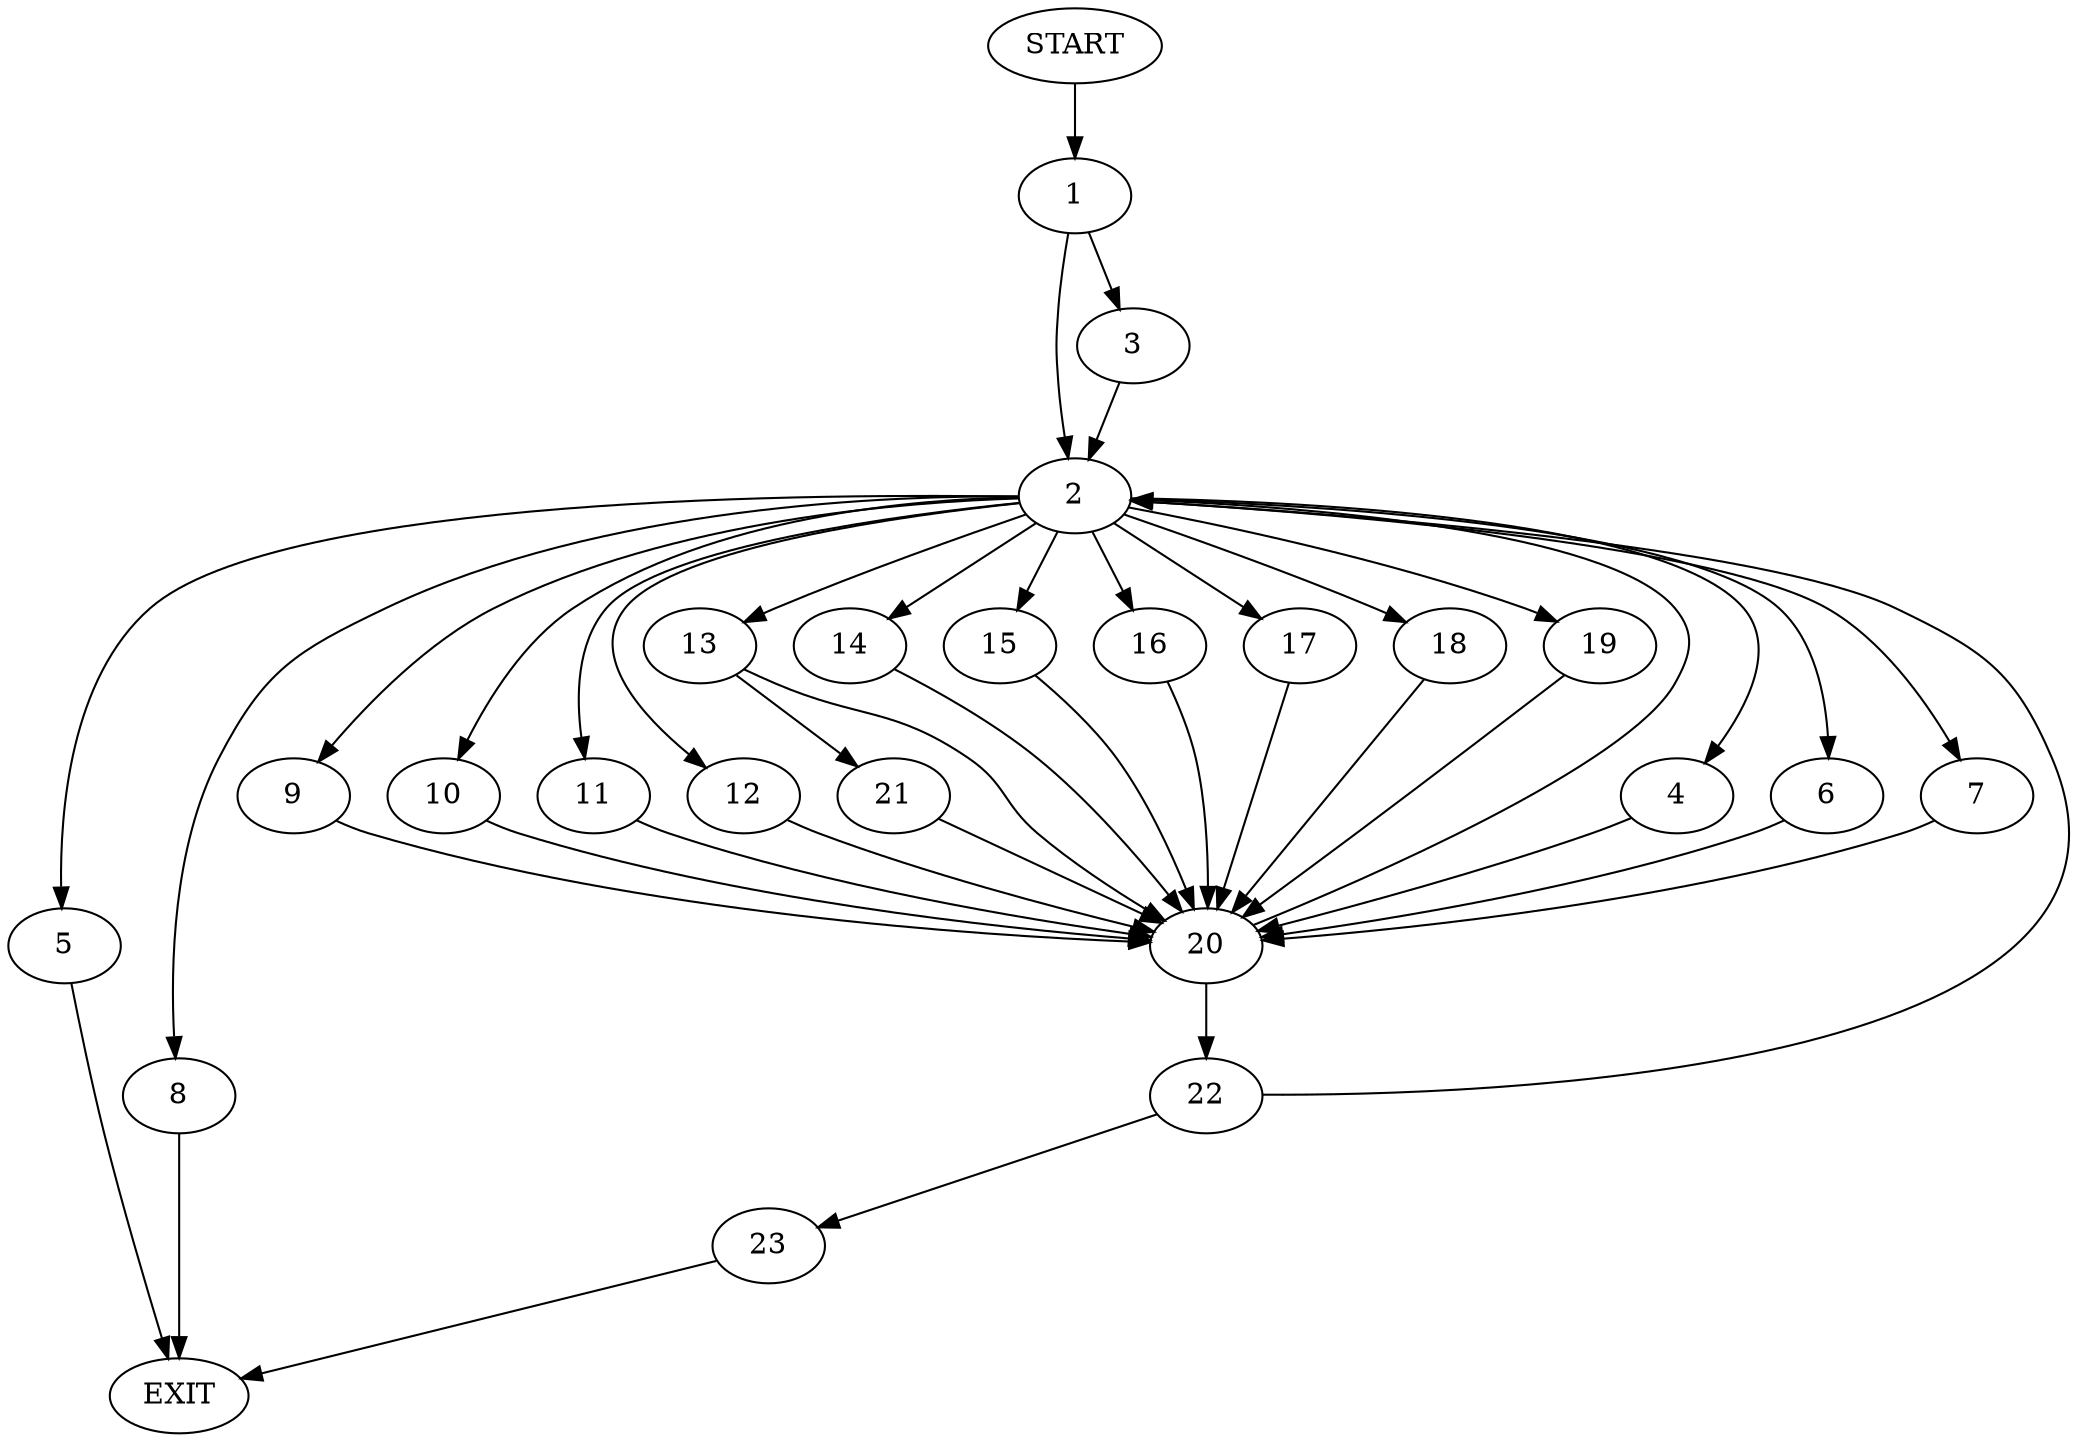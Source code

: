 digraph {
0 [label="START"]
24 [label="EXIT"]
0 -> 1
1 -> 2
1 -> 3
2 -> 4
2 -> 5
2 -> 6
2 -> 7
2 -> 8
2 -> 9
2 -> 10
2 -> 11
2 -> 12
2 -> 13
2 -> 14
2 -> 15
2 -> 16
2 -> 17
2 -> 18
2 -> 19
3 -> 2
9 -> 20
14 -> 20
19 -> 20
4 -> 20
12 -> 20
16 -> 20
17 -> 20
7 -> 20
18 -> 20
6 -> 20
5 -> 24
11 -> 20
10 -> 20
13 -> 21
13 -> 20
15 -> 20
8 -> 24
20 -> 2
20 -> 22
21 -> 20
22 -> 23
22 -> 2
23 -> 24
}

